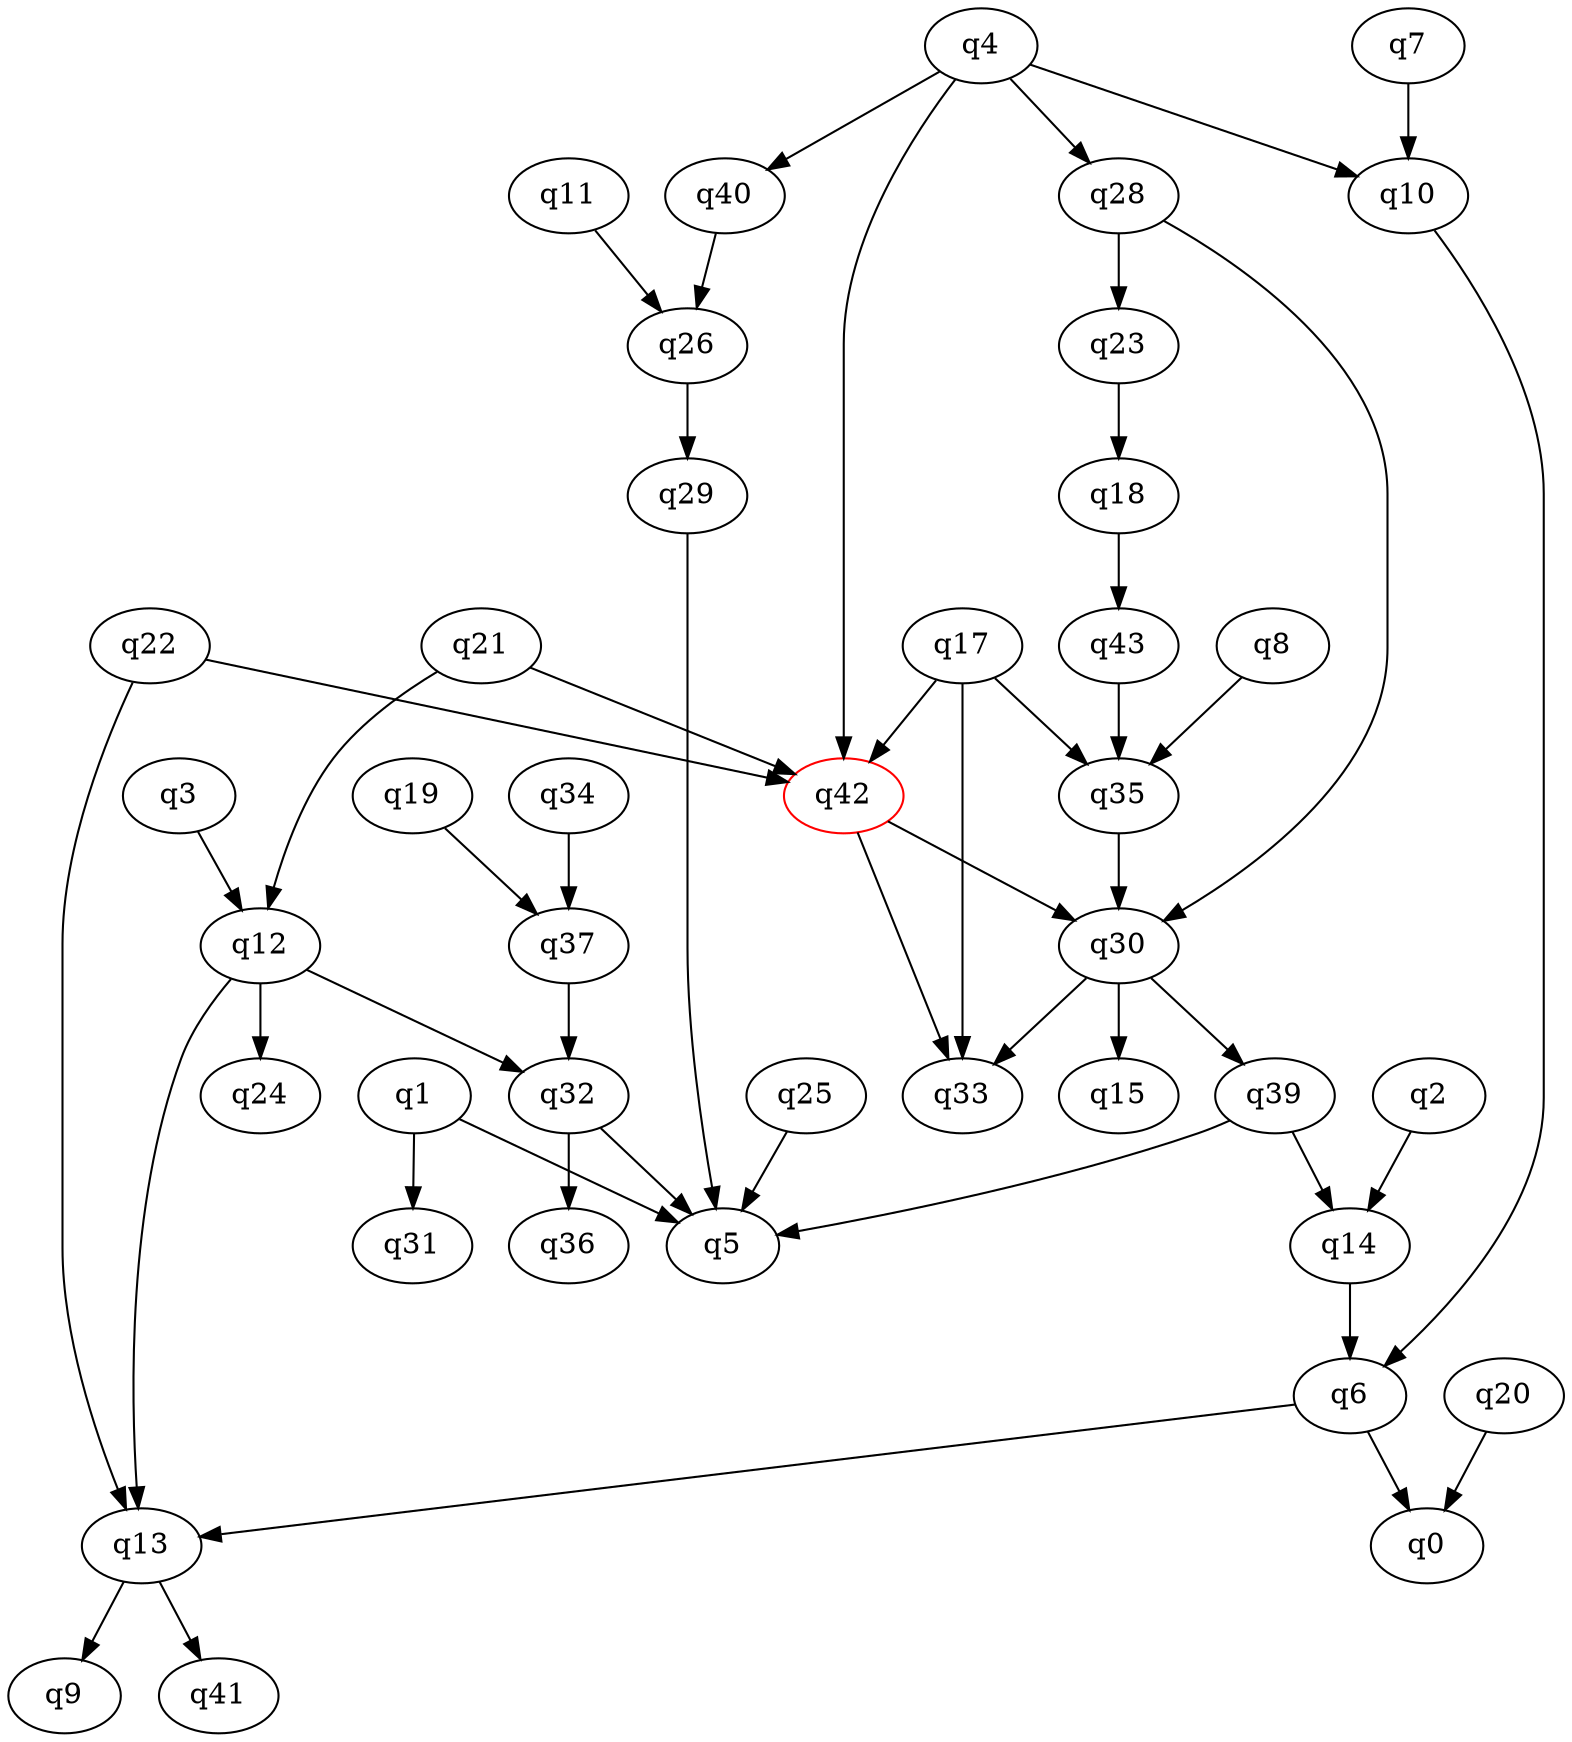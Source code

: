 digraph A{
q42 [initial=1,color=green];
q42 [final=1,color=red];
q1 -> q5;
q1 -> q31;
q2 -> q14;
q3 -> q12;
q4 -> q10;
q4 -> q28;
q4 -> q40;
q4 -> q42;
q6 -> q0;
q6 -> q13;
q7 -> q10;
q8 -> q35;
q10 -> q6;
q11 -> q26;
q12 -> q13;
q12 -> q24;
q12 -> q32;
q13 -> q9;
q13 -> q41;
q14 -> q6;
q17 -> q33;
q17 -> q35;
q17 -> q42;
q18 -> q43;
q19 -> q37;
q20 -> q0;
q21 -> q12;
q21 -> q42;
q22 -> q13;
q22 -> q42;
q23 -> q18;
q25 -> q5;
q26 -> q29;
q28 -> q23;
q28 -> q30;
q29 -> q5;
q30 -> q15;
q30 -> q33;
q30 -> q39;
q32 -> q5;
q32 -> q36;
q34 -> q37;
q35 -> q30;
q37 -> q32;
q39 -> q5;
q39 -> q14;
q40 -> q26;
q42 -> q30;
q42 -> q33;
q43 -> q35;
}